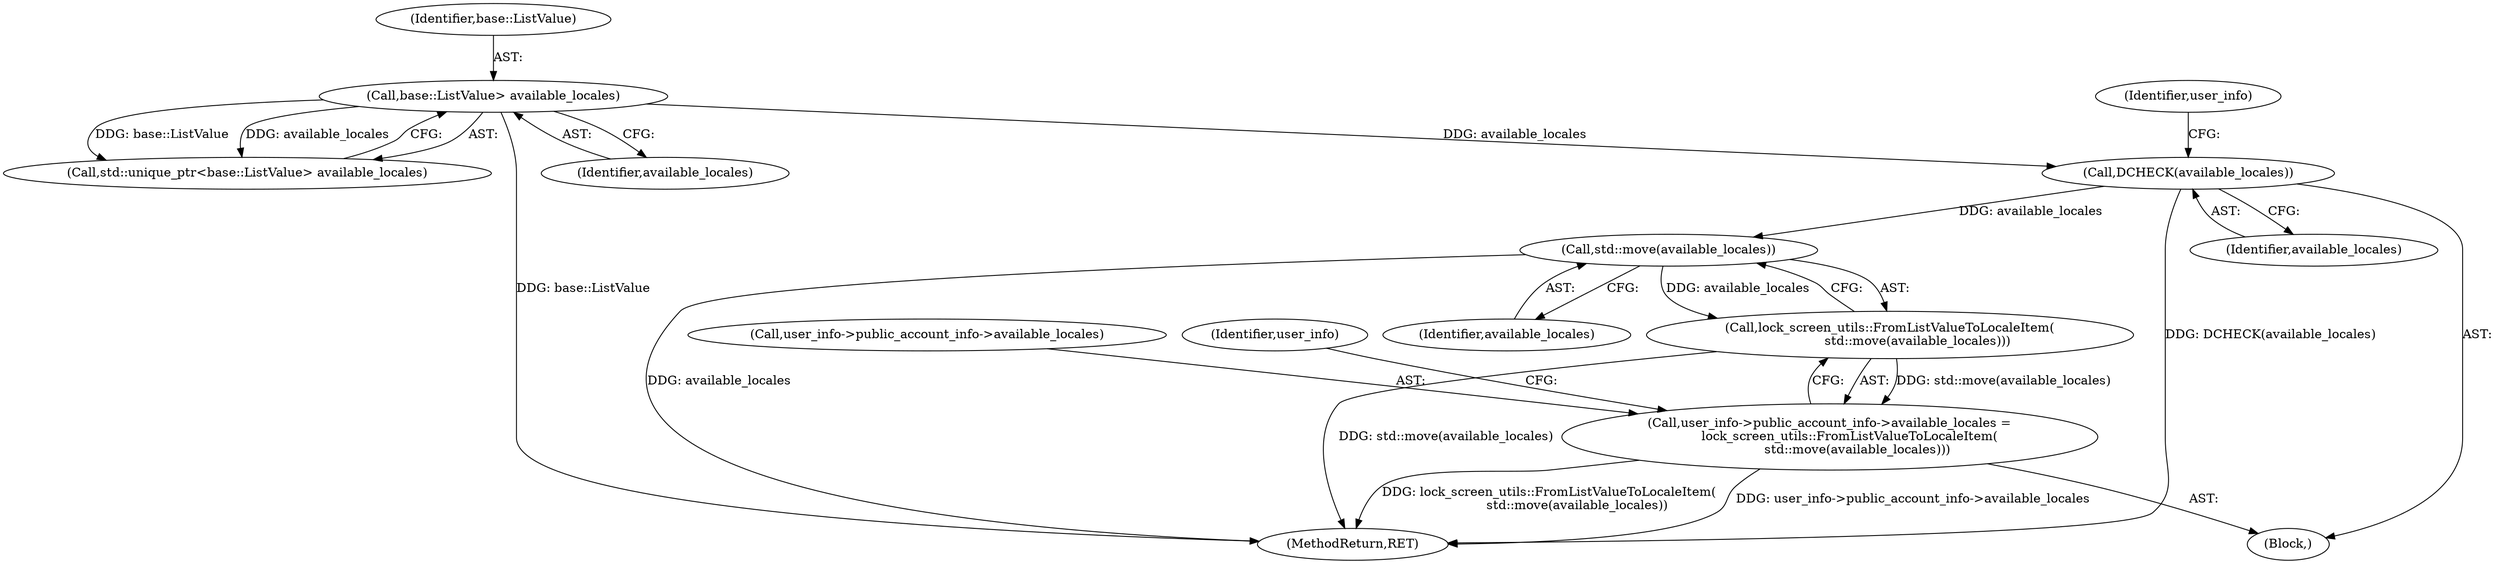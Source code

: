 digraph "0_Chrome_c66b1fc49870c514b1c1e8b53498153176d7ec2b_6@API" {
"1000314" [label="(Call,std::move(available_locales))"];
"1000305" [label="(Call,DCHECK(available_locales))"];
"1000296" [label="(Call,base::ListValue> available_locales)"];
"1000313" [label="(Call,lock_screen_utils::FromListValueToLocaleItem(\n              std::move(available_locales)))"];
"1000307" [label="(Call,user_info->public_account_info->available_locales =\n          lock_screen_utils::FromListValueToLocaleItem(\n              std::move(available_locales)))"];
"1000297" [label="(Identifier,base::ListValue)"];
"1000294" [label="(Call,std::unique_ptr<base::ListValue> available_locales)"];
"1000296" [label="(Call,base::ListValue> available_locales)"];
"1000314" [label="(Call,std::move(available_locales))"];
"1000308" [label="(Call,user_info->public_account_info->available_locales)"];
"1000305" [label="(Call,DCHECK(available_locales))"];
"1000353" [label="(MethodReturn,RET)"];
"1000307" [label="(Call,user_info->public_account_info->available_locales =\n          lock_screen_utils::FromListValueToLocaleItem(\n              std::move(available_locales)))"];
"1000256" [label="(Block,)"];
"1000306" [label="(Identifier,available_locales)"];
"1000315" [label="(Identifier,available_locales)"];
"1000313" [label="(Call,lock_screen_utils::FromListValueToLocaleItem(\n              std::move(available_locales)))"];
"1000319" [label="(Identifier,user_info)"];
"1000298" [label="(Identifier,available_locales)"];
"1000310" [label="(Identifier,user_info)"];
"1000314" -> "1000313"  [label="AST: "];
"1000314" -> "1000315"  [label="CFG: "];
"1000315" -> "1000314"  [label="AST: "];
"1000313" -> "1000314"  [label="CFG: "];
"1000314" -> "1000353"  [label="DDG: available_locales"];
"1000314" -> "1000313"  [label="DDG: available_locales"];
"1000305" -> "1000314"  [label="DDG: available_locales"];
"1000305" -> "1000256"  [label="AST: "];
"1000305" -> "1000306"  [label="CFG: "];
"1000306" -> "1000305"  [label="AST: "];
"1000310" -> "1000305"  [label="CFG: "];
"1000305" -> "1000353"  [label="DDG: DCHECK(available_locales)"];
"1000296" -> "1000305"  [label="DDG: available_locales"];
"1000296" -> "1000294"  [label="AST: "];
"1000296" -> "1000298"  [label="CFG: "];
"1000297" -> "1000296"  [label="AST: "];
"1000298" -> "1000296"  [label="AST: "];
"1000294" -> "1000296"  [label="CFG: "];
"1000296" -> "1000353"  [label="DDG: base::ListValue"];
"1000296" -> "1000294"  [label="DDG: base::ListValue"];
"1000296" -> "1000294"  [label="DDG: available_locales"];
"1000313" -> "1000307"  [label="AST: "];
"1000307" -> "1000313"  [label="CFG: "];
"1000313" -> "1000353"  [label="DDG: std::move(available_locales)"];
"1000313" -> "1000307"  [label="DDG: std::move(available_locales)"];
"1000307" -> "1000256"  [label="AST: "];
"1000308" -> "1000307"  [label="AST: "];
"1000319" -> "1000307"  [label="CFG: "];
"1000307" -> "1000353"  [label="DDG: lock_screen_utils::FromListValueToLocaleItem(\n              std::move(available_locales))"];
"1000307" -> "1000353"  [label="DDG: user_info->public_account_info->available_locales"];
}
